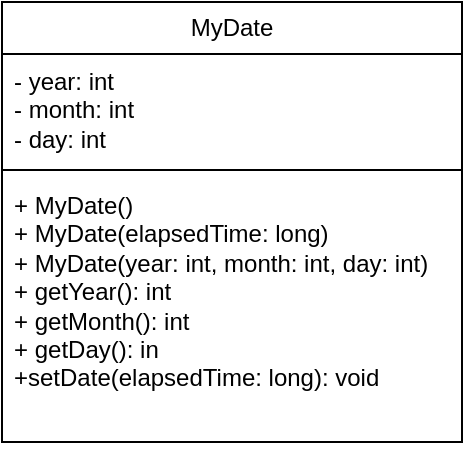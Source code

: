 <mxfile version="24.1.0" type="device">
  <diagram name="Page-1" id="Bg6TIZxAyP4SN4toMaxQ">
    <mxGraphModel dx="1434" dy="780" grid="1" gridSize="10" guides="1" tooltips="1" connect="1" arrows="1" fold="1" page="1" pageScale="1" pageWidth="850" pageHeight="1100" math="0" shadow="0">
      <root>
        <mxCell id="0" />
        <mxCell id="1" parent="0" />
        <mxCell id="VR-iShKP18QyPiAKTZ2a-1" value="MyDate" style="swimlane;fontStyle=0;childLayout=stackLayout;horizontal=1;startSize=26;fillColor=none;horizontalStack=0;resizeParent=1;resizeParentMax=0;resizeLast=0;collapsible=1;marginBottom=0;whiteSpace=wrap;html=1;" vertex="1" parent="1">
          <mxGeometry x="310" y="190" width="230" height="220" as="geometry" />
        </mxCell>
        <mxCell id="VR-iShKP18QyPiAKTZ2a-2" value="- year: int&lt;div&gt;- month: int&lt;/div&gt;&lt;div&gt;- day: int&lt;/div&gt;" style="text;strokeColor=none;fillColor=none;align=left;verticalAlign=top;spacingLeft=4;spacingRight=4;overflow=hidden;rotatable=0;points=[[0,0.5],[1,0.5]];portConstraint=eastwest;whiteSpace=wrap;html=1;" vertex="1" parent="VR-iShKP18QyPiAKTZ2a-1">
          <mxGeometry y="26" width="230" height="54" as="geometry" />
        </mxCell>
        <mxCell id="VR-iShKP18QyPiAKTZ2a-5" value="" style="line;strokeWidth=1;fillColor=none;align=left;verticalAlign=middle;spacingTop=-1;spacingLeft=3;spacingRight=3;rotatable=0;labelPosition=right;points=[];portConstraint=eastwest;strokeColor=inherit;" vertex="1" parent="VR-iShKP18QyPiAKTZ2a-1">
          <mxGeometry y="80" width="230" height="8" as="geometry" />
        </mxCell>
        <mxCell id="VR-iShKP18QyPiAKTZ2a-3" value="+ MyDate()&lt;div&gt;+ MyDate(elapsedTime: long)&lt;/div&gt;&lt;div&gt;+ MyDate(year: int, month: int, day: int)&lt;/div&gt;&lt;div&gt;+ getYear(): int&lt;/div&gt;&lt;div&gt;+ getMonth(): int&lt;/div&gt;&lt;div&gt;+ getDay(): in&lt;/div&gt;&lt;div&gt;+setDate(elapsedTime: long): void&lt;/div&gt;&lt;div&gt;&lt;br&gt;&lt;/div&gt;" style="text;strokeColor=none;fillColor=none;align=left;verticalAlign=top;spacingLeft=4;spacingRight=4;overflow=hidden;rotatable=0;points=[[0,0.5],[1,0.5]];portConstraint=eastwest;whiteSpace=wrap;html=1;" vertex="1" parent="VR-iShKP18QyPiAKTZ2a-1">
          <mxGeometry y="88" width="230" height="132" as="geometry" />
        </mxCell>
      </root>
    </mxGraphModel>
  </diagram>
</mxfile>
